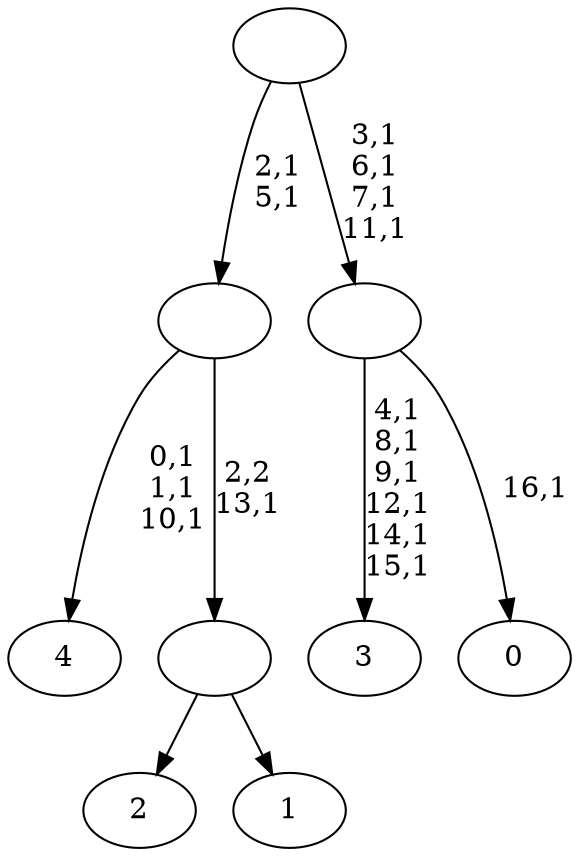 digraph T {
	22 [label="4"]
	18 [label="3"]
	11 [label="2"]
	10 [label="1"]
	9 [label=""]
	8 [label=""]
	6 [label="0"]
	4 [label=""]
	0 [label=""]
	9 -> 11 [label=""]
	9 -> 10 [label=""]
	8 -> 22 [label="0,1\n1,1\n10,1"]
	8 -> 9 [label="2,2\n13,1"]
	4 -> 6 [label="16,1"]
	4 -> 18 [label="4,1\n8,1\n9,1\n12,1\n14,1\n15,1"]
	0 -> 4 [label="3,1\n6,1\n7,1\n11,1"]
	0 -> 8 [label="2,1\n5,1"]
}
